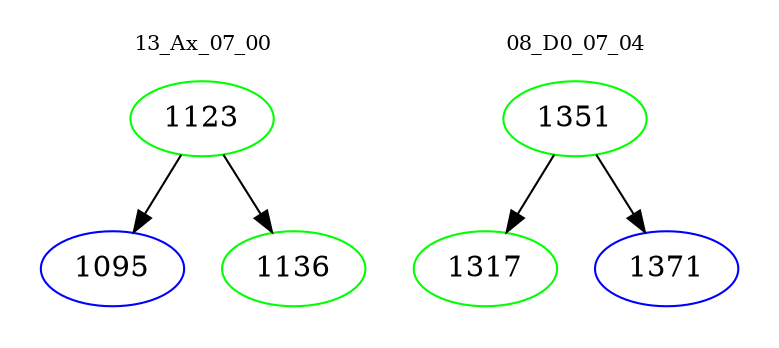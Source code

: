 digraph{
subgraph cluster_0 {
color = white
label = "13_Ax_07_00";
fontsize=10;
T0_1123 [label="1123", color="green"]
T0_1123 -> T0_1095 [color="black"]
T0_1095 [label="1095", color="blue"]
T0_1123 -> T0_1136 [color="black"]
T0_1136 [label="1136", color="green"]
}
subgraph cluster_1 {
color = white
label = "08_D0_07_04";
fontsize=10;
T1_1351 [label="1351", color="green"]
T1_1351 -> T1_1317 [color="black"]
T1_1317 [label="1317", color="green"]
T1_1351 -> T1_1371 [color="black"]
T1_1371 [label="1371", color="blue"]
}
}
